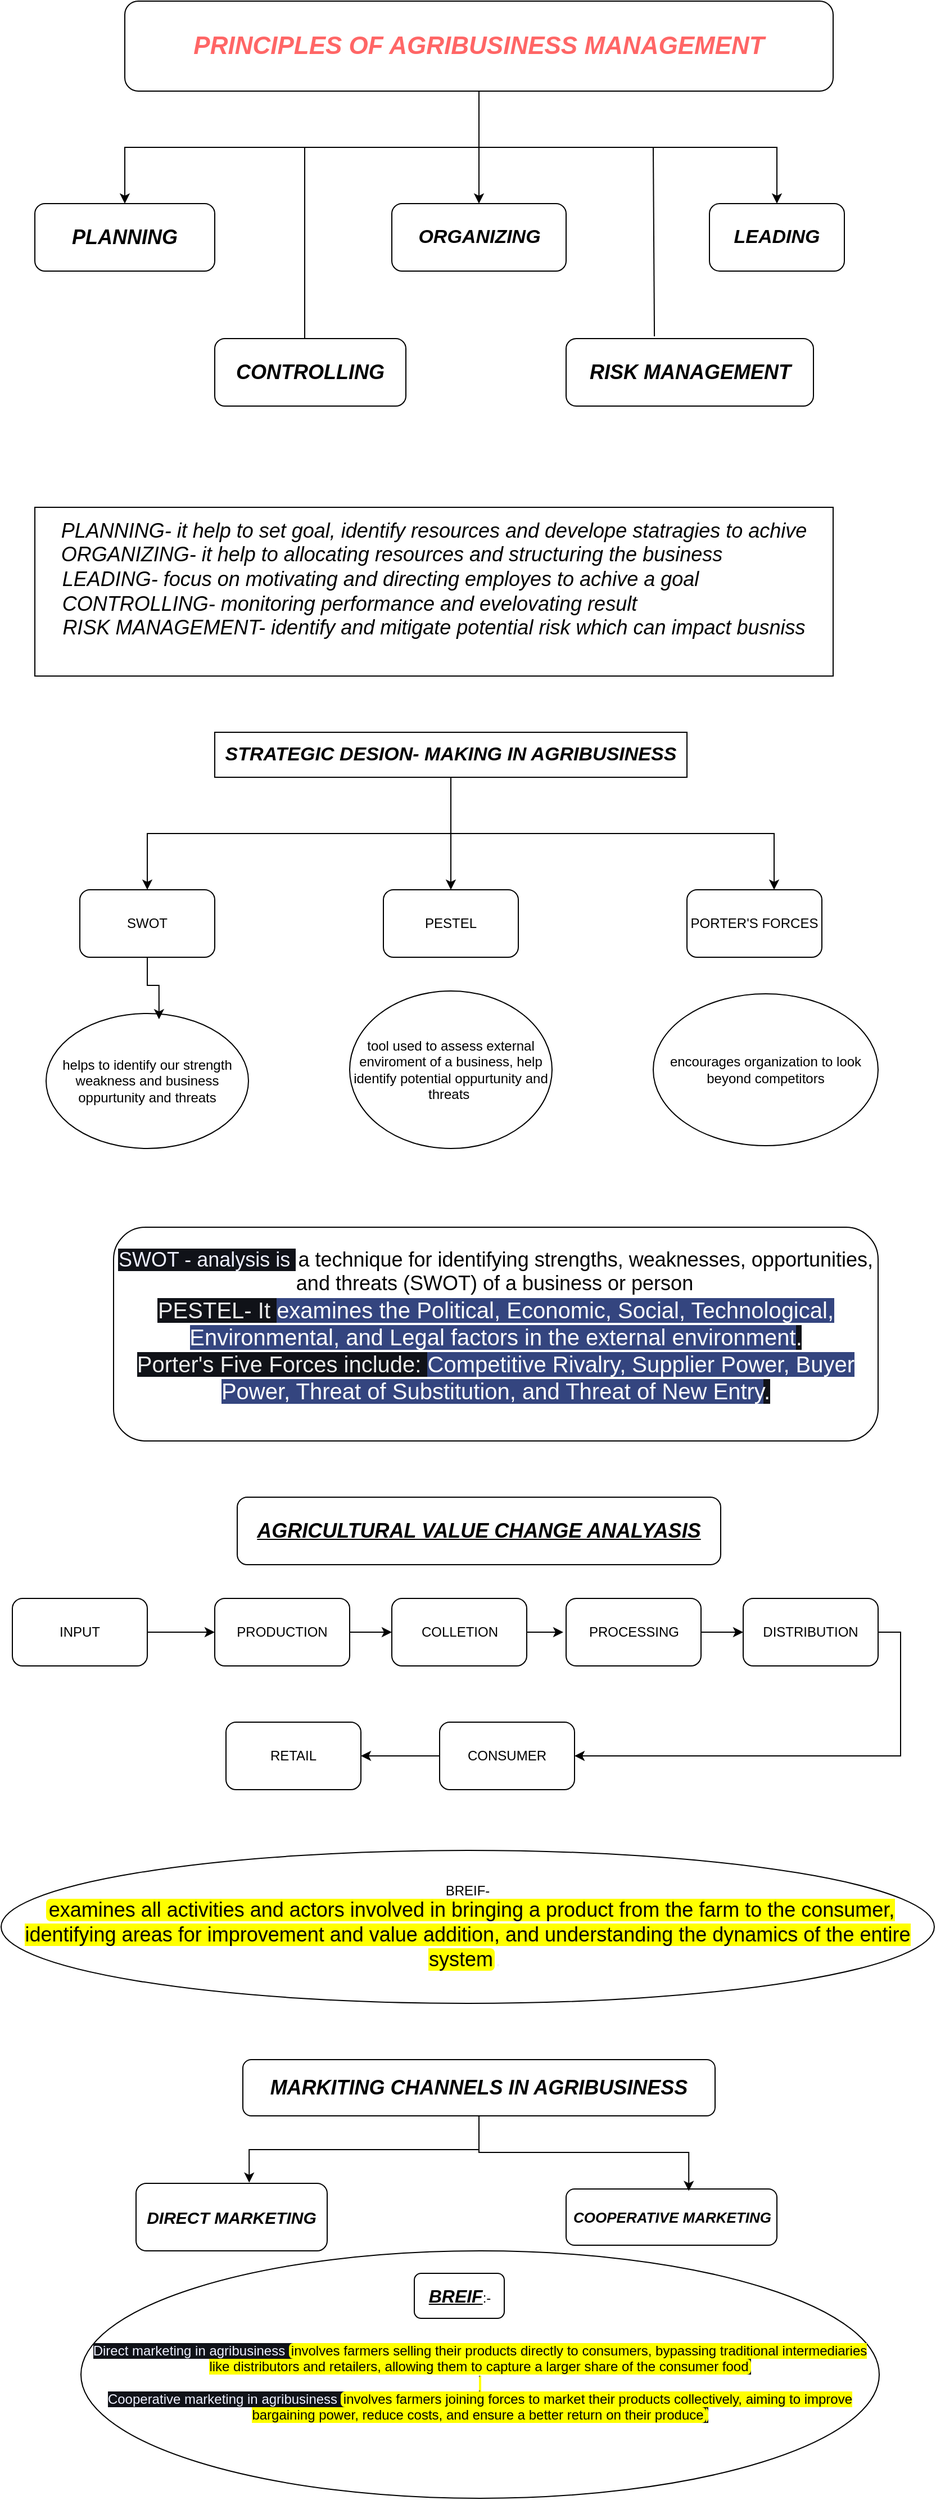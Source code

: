 <mxfile version="26.1.2">
  <diagram name="Page-1" id="cELCacICJwgPTX0MdGXl">
    <mxGraphModel dx="1793" dy="980" grid="1" gridSize="10" guides="1" tooltips="1" connect="1" arrows="1" fold="1" page="1" pageScale="1" pageWidth="827" pageHeight="1169" math="0" shadow="0">
      <root>
        <mxCell id="0" />
        <mxCell id="1" parent="0" />
        <mxCell id="lz6WJc5E2DO2tutGs0bV-3" style="edgeStyle=orthogonalEdgeStyle;rounded=0;orthogonalLoop=1;jettySize=auto;html=1;" edge="1" parent="1" source="lz6WJc5E2DO2tutGs0bV-1" target="lz6WJc5E2DO2tutGs0bV-2">
          <mxGeometry relative="1" as="geometry" />
        </mxCell>
        <mxCell id="lz6WJc5E2DO2tutGs0bV-5" style="edgeStyle=orthogonalEdgeStyle;rounded=0;orthogonalLoop=1;jettySize=auto;html=1;exitX=0.5;exitY=1;exitDx=0;exitDy=0;entryX=0.5;entryY=0;entryDx=0;entryDy=0;" edge="1" parent="1" source="lz6WJc5E2DO2tutGs0bV-1" target="lz6WJc5E2DO2tutGs0bV-4">
          <mxGeometry relative="1" as="geometry" />
        </mxCell>
        <mxCell id="lz6WJc5E2DO2tutGs0bV-7" style="edgeStyle=orthogonalEdgeStyle;rounded=0;orthogonalLoop=1;jettySize=auto;html=1;exitX=0.5;exitY=1;exitDx=0;exitDy=0;" edge="1" parent="1" source="lz6WJc5E2DO2tutGs0bV-1" target="lz6WJc5E2DO2tutGs0bV-6">
          <mxGeometry relative="1" as="geometry">
            <Array as="points">
              <mxPoint x="435" y="200" />
              <mxPoint x="700" y="200" />
            </Array>
          </mxGeometry>
        </mxCell>
        <mxCell id="lz6WJc5E2DO2tutGs0bV-1" value="&lt;font style=&quot;color: rgb(255, 102, 102); font-size: 22px;&quot;&gt;&lt;b style=&quot;&quot;&gt;&lt;i style=&quot;&quot;&gt;PRINCIPLES OF AGRIBUSINESS MANAGEMENT&lt;/i&gt;&lt;/b&gt;&lt;/font&gt;" style="rounded=1;whiteSpace=wrap;html=1;" vertex="1" parent="1">
          <mxGeometry x="120" y="70" width="630" height="80" as="geometry" />
        </mxCell>
        <mxCell id="lz6WJc5E2DO2tutGs0bV-2" value="&lt;font style=&quot;font-size: 18px;&quot;&gt;&lt;b&gt;&lt;i&gt;PLANNING&lt;/i&gt;&lt;/b&gt;&lt;/font&gt;" style="rounded=1;whiteSpace=wrap;html=1;" vertex="1" parent="1">
          <mxGeometry x="40" y="250" width="160" height="60" as="geometry" />
        </mxCell>
        <mxCell id="lz6WJc5E2DO2tutGs0bV-4" value="&lt;font style=&quot;font-size: 17px;&quot;&gt;&lt;b&gt;&lt;i&gt;ORGANIZING&lt;/i&gt;&lt;/b&gt;&lt;/font&gt;" style="rounded=1;whiteSpace=wrap;html=1;" vertex="1" parent="1">
          <mxGeometry x="357.5" y="250" width="155" height="60" as="geometry" />
        </mxCell>
        <mxCell id="lz6WJc5E2DO2tutGs0bV-6" value="&lt;font style=&quot;font-size: 17px;&quot;&gt;&lt;b&gt;&lt;i&gt;LEADING&lt;/i&gt;&lt;/b&gt;&lt;/font&gt;" style="rounded=1;whiteSpace=wrap;html=1;" vertex="1" parent="1">
          <mxGeometry x="640" y="250" width="120" height="60" as="geometry" />
        </mxCell>
        <mxCell id="lz6WJc5E2DO2tutGs0bV-8" value="&lt;font style=&quot;font-size: 18px;&quot;&gt;&lt;b&gt;&lt;i&gt;CONTROLLING&lt;/i&gt;&lt;/b&gt;&lt;/font&gt;" style="rounded=1;whiteSpace=wrap;html=1;" vertex="1" parent="1">
          <mxGeometry x="200" y="370" width="170" height="60" as="geometry" />
        </mxCell>
        <mxCell id="lz6WJc5E2DO2tutGs0bV-10" value="&lt;font style=&quot;font-size: 18px;&quot;&gt;&lt;b&gt;&lt;i&gt;RISK MANAGEMENT&lt;/i&gt;&lt;/b&gt;&lt;/font&gt;" style="rounded=1;whiteSpace=wrap;html=1;" vertex="1" parent="1">
          <mxGeometry x="512.5" y="370" width="220" height="60" as="geometry" />
        </mxCell>
        <mxCell id="lz6WJc5E2DO2tutGs0bV-12" value="" style="endArrow=none;html=1;rounded=0;exitX=0.357;exitY=-0.033;exitDx=0;exitDy=0;exitPerimeter=0;" edge="1" parent="1" source="lz6WJc5E2DO2tutGs0bV-10">
          <mxGeometry width="50" height="50" relative="1" as="geometry">
            <mxPoint x="540" y="260" as="sourcePoint" />
            <mxPoint x="590" y="200" as="targetPoint" />
          </mxGeometry>
        </mxCell>
        <mxCell id="lz6WJc5E2DO2tutGs0bV-13" value="" style="endArrow=none;html=1;rounded=0;" edge="1" parent="1">
          <mxGeometry width="50" height="50" relative="1" as="geometry">
            <mxPoint x="280" y="370" as="sourcePoint" />
            <mxPoint x="280" y="200" as="targetPoint" />
          </mxGeometry>
        </mxCell>
        <mxCell id="lz6WJc5E2DO2tutGs0bV-16" value="&lt;font style=&quot;font-size: 18px;&quot;&gt;&lt;i style=&quot;&quot;&gt;PLANNING- it help to set goal, identify resources and develope statragies to achive&lt;/i&gt;&lt;/font&gt;&lt;div&gt;&lt;font style=&quot;font-size: 18px;&quot;&gt;&lt;i&gt;ORGANIZING- it help to allocating resources and structuring the business&amp;nbsp; &amp;nbsp; &amp;nbsp; &amp;nbsp; &amp;nbsp; &amp;nbsp; &amp;nbsp; &amp;nbsp;&lt;/i&gt;&lt;/font&gt;&lt;/div&gt;&lt;div&gt;&lt;font style=&quot;font-size: 18px;&quot;&gt;&lt;i&gt;LEADING- focus on motivating and directing employes to achive a goal&amp;nbsp; &amp;nbsp; &amp;nbsp; &amp;nbsp; &amp;nbsp; &amp;nbsp; &amp;nbsp; &amp;nbsp; &amp;nbsp; &amp;nbsp;&lt;/i&gt;&lt;/font&gt;&lt;/div&gt;&lt;div&gt;&lt;font style=&quot;font-size: 18px;&quot;&gt;&lt;i&gt;CONTROLLING- monitoring performance and evelovating result&amp;nbsp; &amp;nbsp; &amp;nbsp; &amp;nbsp; &amp;nbsp; &amp;nbsp; &amp;nbsp; &amp;nbsp; &amp;nbsp; &amp;nbsp; &amp;nbsp; &amp;nbsp; &amp;nbsp; &amp;nbsp; &amp;nbsp;&amp;nbsp;&lt;/i&gt;&lt;/font&gt;&lt;/div&gt;&lt;div&gt;&lt;font style=&quot;font-size: 18px;&quot;&gt;&lt;i style=&quot;&quot;&gt;RISK MANAGEMENT- identify and mitigate potential risk which can impact busniss&lt;/i&gt;&lt;/font&gt;&lt;/div&gt;&lt;div&gt;&lt;font style=&quot;font-size: 18px;&quot;&gt;&lt;i style=&quot;&quot;&gt;&lt;br&gt;&lt;/i&gt;&lt;/font&gt;&lt;/div&gt;" style="rounded=0;whiteSpace=wrap;html=1;" vertex="1" parent="1">
          <mxGeometry x="40" y="520" width="710" height="150" as="geometry" />
        </mxCell>
        <mxCell id="lz6WJc5E2DO2tutGs0bV-24" style="edgeStyle=orthogonalEdgeStyle;rounded=0;orthogonalLoop=1;jettySize=auto;html=1;" edge="1" parent="1" source="lz6WJc5E2DO2tutGs0bV-17" target="lz6WJc5E2DO2tutGs0bV-19">
          <mxGeometry relative="1" as="geometry" />
        </mxCell>
        <mxCell id="lz6WJc5E2DO2tutGs0bV-28" style="edgeStyle=orthogonalEdgeStyle;rounded=0;orthogonalLoop=1;jettySize=auto;html=1;" edge="1" parent="1" source="lz6WJc5E2DO2tutGs0bV-17" target="lz6WJc5E2DO2tutGs0bV-18">
          <mxGeometry relative="1" as="geometry" />
        </mxCell>
        <mxCell id="lz6WJc5E2DO2tutGs0bV-17" value="&lt;font style=&quot;font-size: 17px;&quot;&gt;&lt;b&gt;&lt;i&gt;STRATEGIC DESION- MAKING IN AGRIBUSINESS&lt;/i&gt;&lt;/b&gt;&lt;/font&gt;" style="rounded=0;whiteSpace=wrap;html=1;" vertex="1" parent="1">
          <mxGeometry x="200" y="720" width="420" height="40" as="geometry" />
        </mxCell>
        <mxCell id="lz6WJc5E2DO2tutGs0bV-18" value="SWOT" style="rounded=1;whiteSpace=wrap;html=1;" vertex="1" parent="1">
          <mxGeometry x="80" y="860" width="120" height="60" as="geometry" />
        </mxCell>
        <mxCell id="lz6WJc5E2DO2tutGs0bV-19" value="PESTEL" style="rounded=1;whiteSpace=wrap;html=1;" vertex="1" parent="1">
          <mxGeometry x="350" y="860" width="120" height="60" as="geometry" />
        </mxCell>
        <mxCell id="lz6WJc5E2DO2tutGs0bV-20" value="PORTER&#39;S FORCES" style="rounded=1;whiteSpace=wrap;html=1;" vertex="1" parent="1">
          <mxGeometry x="620" y="860" width="120" height="60" as="geometry" />
        </mxCell>
        <mxCell id="lz6WJc5E2DO2tutGs0bV-26" style="edgeStyle=orthogonalEdgeStyle;rounded=0;orthogonalLoop=1;jettySize=auto;html=1;entryX=0.646;entryY=0;entryDx=0;entryDy=0;entryPerimeter=0;" edge="1" parent="1" source="lz6WJc5E2DO2tutGs0bV-17" target="lz6WJc5E2DO2tutGs0bV-20">
          <mxGeometry relative="1" as="geometry" />
        </mxCell>
        <mxCell id="lz6WJc5E2DO2tutGs0bV-29" value="helps to identify our strength weakness and business oppurtunity and threats" style="ellipse;whiteSpace=wrap;html=1;" vertex="1" parent="1">
          <mxGeometry x="50" y="970" width="180" height="120" as="geometry" />
        </mxCell>
        <mxCell id="lz6WJc5E2DO2tutGs0bV-30" style="edgeStyle=orthogonalEdgeStyle;rounded=0;orthogonalLoop=1;jettySize=auto;html=1;exitX=0.5;exitY=1;exitDx=0;exitDy=0;entryX=0.558;entryY=0.043;entryDx=0;entryDy=0;entryPerimeter=0;" edge="1" parent="1" source="lz6WJc5E2DO2tutGs0bV-18" target="lz6WJc5E2DO2tutGs0bV-29">
          <mxGeometry relative="1" as="geometry" />
        </mxCell>
        <mxCell id="lz6WJc5E2DO2tutGs0bV-31" value="tool used to assess external enviroment of a business, help identify potential oppurtunity and threats&amp;nbsp;" style="ellipse;whiteSpace=wrap;html=1;" vertex="1" parent="1">
          <mxGeometry x="320" y="950" width="180" height="140" as="geometry" />
        </mxCell>
        <mxCell id="lz6WJc5E2DO2tutGs0bV-32" value="encourages organization to look beyond competitors" style="ellipse;whiteSpace=wrap;html=1;" vertex="1" parent="1">
          <mxGeometry x="590" y="952.5" width="200" height="135" as="geometry" />
        </mxCell>
        <mxCell id="lz6WJc5E2DO2tutGs0bV-33" value="&lt;font style=&quot;color: rgb(13, 13, 13);&quot;&gt;&lt;span style=&quot;font-family: &amp;quot;Google Sans&amp;quot;, Arial, sans-serif; font-size: 18px; text-align: start; background-color: rgb(16, 18, 24); color: rgb(238, 240, 255);&quot;&gt;SWOT - analysis is&amp;nbsp;&lt;/span&gt;&lt;mark style=&quot;border-radius: 4px; padding: 0px 2px; font-family: &amp;quot;Google Sans&amp;quot;, Arial, sans-serif; font-size: 18px; text-align: start; background-color: light-dark(#ffffff, var(--ge-dark-color, #121212));&quot; class=&quot;QVRyCf&quot;&gt;a technique for identifying strengths, weaknesses, opportunities, and threats (SWOT) of a business or person&lt;/mark&gt;&lt;/font&gt;&lt;div&gt;&lt;span style=&quot;color: rgb(236, 236, 236); font-family: &amp;quot;Google Sans&amp;quot;, Arial, sans-serif; font-size: 20px; text-align: start; background-color: rgb(16, 18, 24);&quot;&gt;PESTEL- It&amp;nbsp;&lt;/span&gt;&lt;span style=&quot;background-color: light-dark(#ffffff, var(--ge-dark-color, #121212));&quot;&gt;&lt;span style=&quot;background: linear-gradient(90deg, rgb(52, 69, 127) 50%, rgba(0, 0, 0, 0) 50%) 0% 0px / 200% 100% no-repeat rgb(16, 18, 24); color: rgb(255, 255, 255); animation: 0.75s cubic-bezier(0.05, 0.7, 0.1, 1) 0.25s 1 normal forwards running highlight; font-family: &amp;quot;Google Sans&amp;quot;, Arial, sans-serif; font-size: 20px; text-align: start;&quot;&gt;examines the Political, Economic, Social, Technological, Environmental, and Legal factors in the external environment&lt;/span&gt;&lt;span style=&quot;color: rgb(236, 236, 236); font-family: &amp;quot;Google Sans&amp;quot;, Arial, sans-serif; font-size: 20px; text-align: start; background-color: rgb(16, 18, 24);&quot;&gt;.&lt;/span&gt;&lt;/span&gt;&lt;/div&gt;&lt;div&gt;&lt;span style=&quot;color: rgb(236, 236, 236); font-family: &amp;quot;Google Sans&amp;quot;, Arial, sans-serif; font-size: 20px; text-align: start; background-color: rgb(16, 18, 24);&quot;&gt;Porter&#39;s Five Forces include:&amp;nbsp;&lt;span style=&quot;background-image: linear-gradient(90deg, rgb(52, 69, 127) 50%, rgba(0, 0, 0, 0) 50%); background-position: 0% 0px; background-size: 200% 100%; background-repeat: no-repeat; background-attachment: initial; background-origin: initial; background-clip: initial; color: rgb(255, 255, 255); animation: 0.75s cubic-bezier(0.05, 0.7, 0.1, 1) 0.25s 1 normal forwards running highlight;&quot;&gt;Competitive Rivalry, Supplier Power, Buyer Power, Threat of Substitution, and Threat of New Entry&lt;/span&gt;.&lt;/span&gt;&lt;/div&gt;&lt;div&gt;&lt;br&gt;&lt;/div&gt;" style="rounded=1;whiteSpace=wrap;html=1;" vertex="1" parent="1">
          <mxGeometry x="110" y="1160" width="680" height="190" as="geometry" />
        </mxCell>
        <mxCell id="lz6WJc5E2DO2tutGs0bV-35" value="&lt;font style=&quot;font-size: 18px;&quot;&gt;&lt;b&gt;&lt;u&gt;&lt;i&gt;AGRICULTURAL VALUE CHANGE ANALYASIS&lt;/i&gt;&lt;/u&gt;&lt;/b&gt;&lt;/font&gt;" style="rounded=1;whiteSpace=wrap;html=1;" vertex="1" parent="1">
          <mxGeometry x="220" y="1400" width="430" height="60" as="geometry" />
        </mxCell>
        <mxCell id="lz6WJc5E2DO2tutGs0bV-36" value="INPUT" style="rounded=1;whiteSpace=wrap;html=1;" vertex="1" parent="1">
          <mxGeometry x="20" y="1490" width="120" height="60" as="geometry" />
        </mxCell>
        <mxCell id="lz6WJc5E2DO2tutGs0bV-37" value="PRODUCTION" style="rounded=1;whiteSpace=wrap;html=1;" vertex="1" parent="1">
          <mxGeometry x="200" y="1490" width="120" height="60" as="geometry" />
        </mxCell>
        <mxCell id="lz6WJc5E2DO2tutGs0bV-38" value="PROCESSING" style="rounded=1;whiteSpace=wrap;html=1;" vertex="1" parent="1">
          <mxGeometry x="512.5" y="1490" width="120" height="60" as="geometry" />
        </mxCell>
        <mxCell id="lz6WJc5E2DO2tutGs0bV-39" value="COLLETION" style="rounded=1;whiteSpace=wrap;html=1;" vertex="1" parent="1">
          <mxGeometry x="357.5" y="1490" width="120" height="60" as="geometry" />
        </mxCell>
        <mxCell id="lz6WJc5E2DO2tutGs0bV-48" style="edgeStyle=orthogonalEdgeStyle;rounded=0;orthogonalLoop=1;jettySize=auto;html=1;exitX=1;exitY=0.5;exitDx=0;exitDy=0;entryX=1;entryY=0.5;entryDx=0;entryDy=0;" edge="1" parent="1" source="lz6WJc5E2DO2tutGs0bV-40" target="lz6WJc5E2DO2tutGs0bV-42">
          <mxGeometry relative="1" as="geometry" />
        </mxCell>
        <mxCell id="lz6WJc5E2DO2tutGs0bV-40" value="DISTRIBUTION" style="rounded=1;whiteSpace=wrap;html=1;" vertex="1" parent="1">
          <mxGeometry x="670" y="1490" width="120" height="60" as="geometry" />
        </mxCell>
        <mxCell id="lz6WJc5E2DO2tutGs0bV-41" value="RETAIL" style="rounded=1;whiteSpace=wrap;html=1;" vertex="1" parent="1">
          <mxGeometry x="210" y="1600" width="120" height="60" as="geometry" />
        </mxCell>
        <mxCell id="lz6WJc5E2DO2tutGs0bV-49" style="edgeStyle=orthogonalEdgeStyle;rounded=0;orthogonalLoop=1;jettySize=auto;html=1;exitX=0;exitY=0.5;exitDx=0;exitDy=0;entryX=1;entryY=0.5;entryDx=0;entryDy=0;" edge="1" parent="1" source="lz6WJc5E2DO2tutGs0bV-42" target="lz6WJc5E2DO2tutGs0bV-41">
          <mxGeometry relative="1" as="geometry" />
        </mxCell>
        <mxCell id="lz6WJc5E2DO2tutGs0bV-42" value="CONSUMER" style="rounded=1;whiteSpace=wrap;html=1;" vertex="1" parent="1">
          <mxGeometry x="400" y="1600" width="120" height="60" as="geometry" />
        </mxCell>
        <mxCell id="lz6WJc5E2DO2tutGs0bV-44" value="" style="endArrow=classic;html=1;rounded=0;entryX=0;entryY=0.5;entryDx=0;entryDy=0;" edge="1" parent="1" target="lz6WJc5E2DO2tutGs0bV-37">
          <mxGeometry width="50" height="50" relative="1" as="geometry">
            <mxPoint x="140" y="1520" as="sourcePoint" />
            <mxPoint x="190" y="1470" as="targetPoint" />
            <Array as="points" />
          </mxGeometry>
        </mxCell>
        <mxCell id="lz6WJc5E2DO2tutGs0bV-45" value="" style="endArrow=classic;html=1;rounded=0;entryX=0;entryY=0.5;entryDx=0;entryDy=0;exitX=1;exitY=0.5;exitDx=0;exitDy=0;" edge="1" parent="1" source="lz6WJc5E2DO2tutGs0bV-37" target="lz6WJc5E2DO2tutGs0bV-39">
          <mxGeometry width="50" height="50" relative="1" as="geometry">
            <mxPoint x="380" y="1530" as="sourcePoint" />
            <mxPoint x="430" y="1480" as="targetPoint" />
          </mxGeometry>
        </mxCell>
        <mxCell id="lz6WJc5E2DO2tutGs0bV-46" value="" style="endArrow=classic;html=1;rounded=0;exitX=1;exitY=0.5;exitDx=0;exitDy=0;" edge="1" parent="1" source="lz6WJc5E2DO2tutGs0bV-39">
          <mxGeometry width="50" height="50" relative="1" as="geometry">
            <mxPoint x="400" y="1530" as="sourcePoint" />
            <mxPoint x="510" y="1520" as="targetPoint" />
          </mxGeometry>
        </mxCell>
        <mxCell id="lz6WJc5E2DO2tutGs0bV-47" value="" style="endArrow=classic;html=1;rounded=0;entryX=0;entryY=0.5;entryDx=0;entryDy=0;exitX=1;exitY=0.5;exitDx=0;exitDy=0;" edge="1" parent="1" source="lz6WJc5E2DO2tutGs0bV-38" target="lz6WJc5E2DO2tutGs0bV-40">
          <mxGeometry width="50" height="50" relative="1" as="geometry">
            <mxPoint x="380" y="1530" as="sourcePoint" />
            <mxPoint x="430" y="1480" as="targetPoint" />
          </mxGeometry>
        </mxCell>
        <mxCell id="lz6WJc5E2DO2tutGs0bV-50" value="BREIF-&lt;div style=&quot;text-align: center;&quot;&gt;&lt;span style=&quot;color: rgb(238, 240, 255); font-family: &amp;quot;Google Sans&amp;quot;, Arial, sans-serif; font-size: 18px; text-align: start;&quot;&gt;&amp;nbsp;&lt;span style=&quot;background-color: light-dark(#ffffff, var(--ge-dark-color, #121212));&quot;&gt;&lt;mark style=&quot;border-radius: 4px; padding: 0px 2px;&quot; class=&quot;QVRyCf&quot;&gt;examines all activities and actors involved in bringing a product from the farm to the consumer, identifying areas for improvement and value addition, and understanding the dynamics of the entire system&lt;/mark&gt;.&lt;/span&gt;&lt;/span&gt;&lt;span style=&quot;background-color: light-dark(#ffffff, var(--ge-dark-color, #121212)); color: rgb(238, 240, 255); font-family: &amp;quot;Google Sans&amp;quot;, Arial, sans-serif; font-size: 18px; text-align: start;&quot; data-cid=&quot;99e8ca5f-db0c-4966-b5ce-e0f3315c3210&quot; class=&quot;pjBG2e&quot;&gt;&lt;span style=&quot;text-wrap-mode: nowrap;&quot; class=&quot;UV3uM&quot;&gt;&amp;nbsp;&lt;/span&gt;&lt;/span&gt;&lt;/div&gt;" style="ellipse;whiteSpace=wrap;html=1;" vertex="1" parent="1">
          <mxGeometry x="10" y="1714" width="830" height="136" as="geometry" />
        </mxCell>
        <mxCell id="lz6WJc5E2DO2tutGs0bV-51" value="&lt;h2&gt;&lt;i style=&quot;&quot;&gt;MARKITING CHANNELS IN AGRIBUSINESS&lt;/i&gt;&lt;/h2&gt;" style="rounded=1;whiteSpace=wrap;html=1;" vertex="1" parent="1">
          <mxGeometry x="225" y="1900" width="420" height="50" as="geometry" />
        </mxCell>
        <mxCell id="lz6WJc5E2DO2tutGs0bV-52" value="&lt;b&gt;&lt;i&gt;&lt;font style=&quot;font-size: 15px;&quot;&gt;DIRECT MARKETING&lt;/font&gt;&lt;/i&gt;&lt;/b&gt;" style="rounded=1;whiteSpace=wrap;html=1;" vertex="1" parent="1">
          <mxGeometry x="130" y="2010" width="170" height="60" as="geometry" />
        </mxCell>
        <mxCell id="lz6WJc5E2DO2tutGs0bV-53" value="&lt;b&gt;&lt;i&gt;&lt;font style=&quot;font-size: 13px;&quot;&gt;COOPERATIVE MARKETING&lt;/font&gt;&lt;/i&gt;&lt;/b&gt;" style="rounded=1;whiteSpace=wrap;html=1;" vertex="1" parent="1">
          <mxGeometry x="512.5" y="2015" width="187.5" height="50" as="geometry" />
        </mxCell>
        <mxCell id="lz6WJc5E2DO2tutGs0bV-55" style="edgeStyle=orthogonalEdgeStyle;rounded=0;orthogonalLoop=1;jettySize=auto;html=1;exitX=0.5;exitY=1;exitDx=0;exitDy=0;entryX=0.592;entryY=-0.01;entryDx=0;entryDy=0;entryPerimeter=0;" edge="1" parent="1" source="lz6WJc5E2DO2tutGs0bV-51" target="lz6WJc5E2DO2tutGs0bV-52">
          <mxGeometry relative="1" as="geometry" />
        </mxCell>
        <mxCell id="lz6WJc5E2DO2tutGs0bV-56" style="edgeStyle=orthogonalEdgeStyle;rounded=0;orthogonalLoop=1;jettySize=auto;html=1;exitX=0.5;exitY=1;exitDx=0;exitDy=0;entryX=0.582;entryY=0.036;entryDx=0;entryDy=0;entryPerimeter=0;" edge="1" parent="1" source="lz6WJc5E2DO2tutGs0bV-51" target="lz6WJc5E2DO2tutGs0bV-53">
          <mxGeometry relative="1" as="geometry" />
        </mxCell>
        <mxCell id="lz6WJc5E2DO2tutGs0bV-57" value="&lt;div style=&quot;text-align: start;&quot;&gt;&lt;br&gt;&lt;/div&gt;&lt;span style=&quot;color: rgb(238, 240, 255); font-family: &amp;quot;Google Sans&amp;quot;, Arial, sans-serif; text-align: start; background-color: rgb(16, 18, 24);&quot;&gt;&lt;font&gt;Direct marketing in agribusiness&amp;nbsp;&lt;mark style=&quot;border-radius: 4px; padding: 0px 2px;&quot; class=&quot;QVRyCf&quot;&gt;involves farmers selling their products directly to consumers, bypassing traditional intermediaries like distributors and retailers, allowing them to capture a larger share of the consumer food&lt;/mark&gt;&lt;/font&gt;&lt;/span&gt;&lt;div&gt;&lt;span style=&quot;color: rgb(238, 240, 255); font-family: &amp;quot;Google Sans&amp;quot;, Arial, sans-serif; text-align: start; background-color: rgb(16, 18, 24);&quot;&gt;&lt;mark style=&quot;border-radius: 4px; padding: 0px 2px;&quot; class=&quot;QVRyCf&quot;&gt;&lt;font&gt;&lt;br&gt;&lt;span style=&quot;color: rgb(238, 240, 255); background-color: rgb(16, 18, 24);&quot;&gt;Cooperative marketing in agribusiness&amp;nbsp;&lt;mark style=&quot;border-radius: 4px; padding: 0px 2px;&quot; class=&quot;QVRyCf&quot;&gt;involves farmers joining forces to market their products collectively, aiming to improve bargaining power, reduce costs, and ensure a better return on their produce&lt;/mark&gt;&lt;/span&gt;&lt;/font&gt;&lt;/mark&gt;&lt;/span&gt;&lt;/div&gt;" style="ellipse;whiteSpace=wrap;html=1;" vertex="1" parent="1">
          <mxGeometry x="81" y="2070" width="710" height="220" as="geometry" />
        </mxCell>
        <mxCell id="lz6WJc5E2DO2tutGs0bV-59" value="&lt;font style=&quot;font-size: 16px;&quot;&gt;&lt;b&gt;&lt;i&gt;&lt;u&gt;BREIF&lt;/u&gt;&lt;/i&gt;&lt;/b&gt;&lt;/font&gt;:-" style="rounded=1;whiteSpace=wrap;html=1;" vertex="1" parent="1">
          <mxGeometry x="377.5" y="2090" width="80" height="40" as="geometry" />
        </mxCell>
      </root>
    </mxGraphModel>
  </diagram>
</mxfile>
